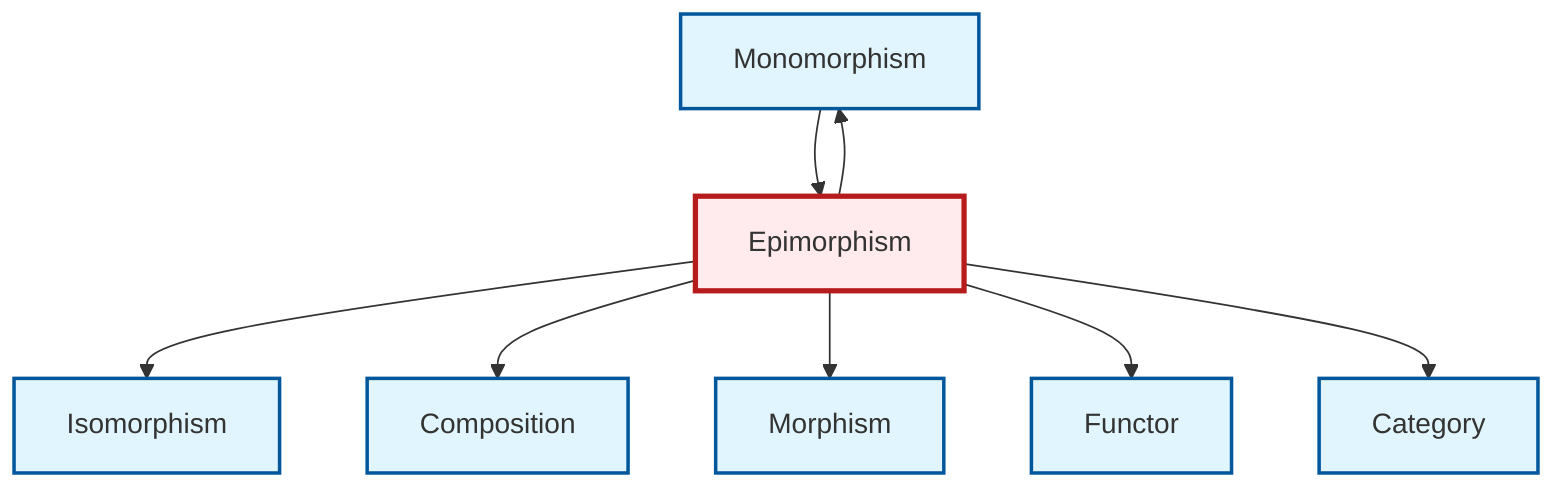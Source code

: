 graph TD
    classDef definition fill:#e1f5fe,stroke:#01579b,stroke-width:2px
    classDef theorem fill:#f3e5f5,stroke:#4a148c,stroke-width:2px
    classDef axiom fill:#fff3e0,stroke:#e65100,stroke-width:2px
    classDef example fill:#e8f5e9,stroke:#1b5e20,stroke-width:2px
    classDef current fill:#ffebee,stroke:#b71c1c,stroke-width:3px
    def-composition["Composition"]:::definition
    def-isomorphism["Isomorphism"]:::definition
    def-functor["Functor"]:::definition
    def-monomorphism["Monomorphism"]:::definition
    def-epimorphism["Epimorphism"]:::definition
    def-category["Category"]:::definition
    def-morphism["Morphism"]:::definition
    def-epimorphism --> def-isomorphism
    def-epimorphism --> def-composition
    def-epimorphism --> def-morphism
    def-monomorphism --> def-epimorphism
    def-epimorphism --> def-functor
    def-epimorphism --> def-monomorphism
    def-epimorphism --> def-category
    class def-epimorphism current